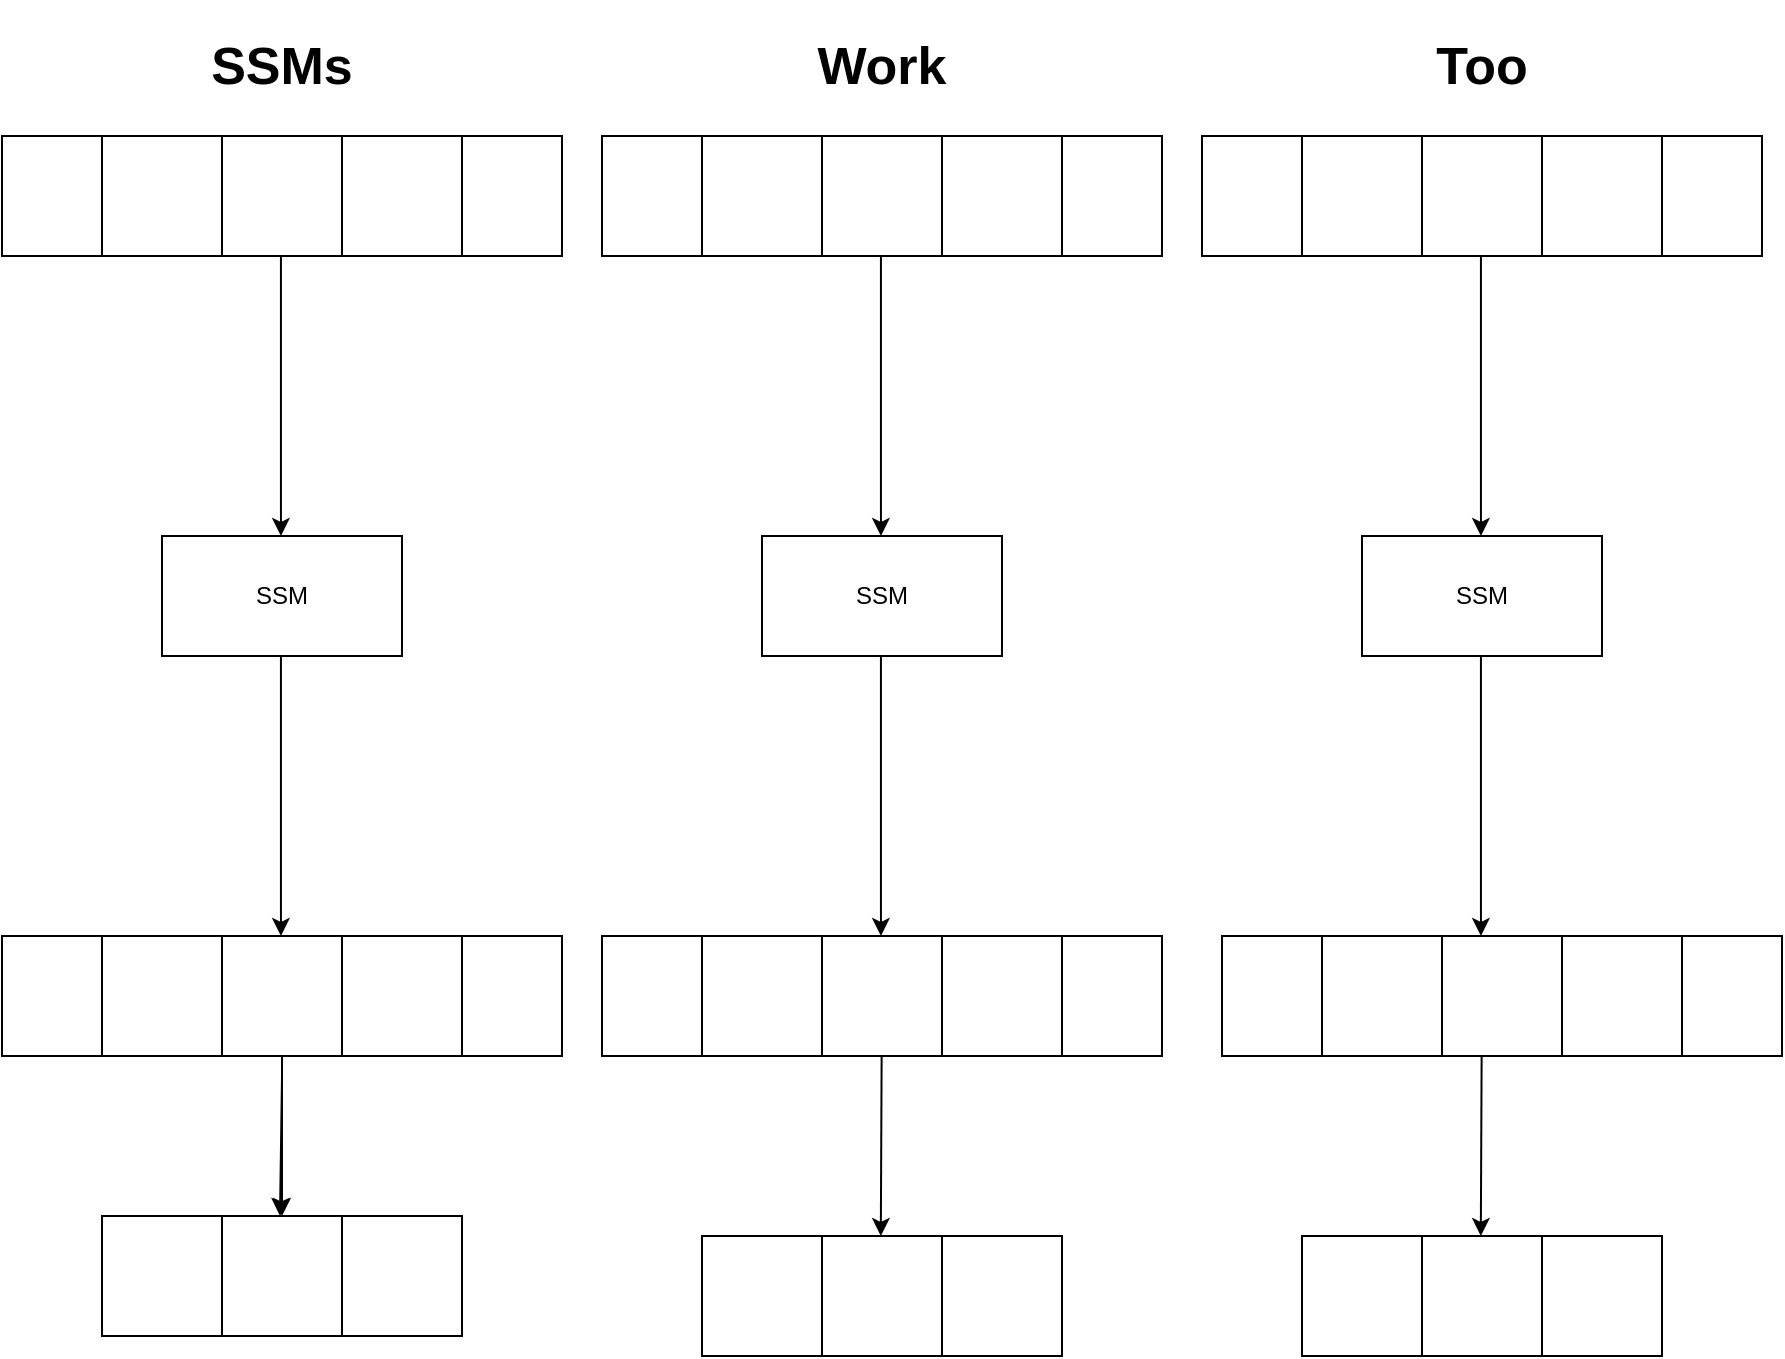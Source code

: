 <mxfile version="24.4.10" type="github">
  <diagram name="Page-1" id="rYwUWXW3T4NsigJ2j0Kv">
    <mxGraphModel dx="1909" dy="1015" grid="1" gridSize="10" guides="1" tooltips="1" connect="1" arrows="1" fold="1" page="1" pageScale="1" pageWidth="850" pageHeight="1100" math="0" shadow="0">
      <root>
        <mxCell id="0" />
        <mxCell id="1" parent="0" />
        <mxCell id="MuTptbMMQHXEwxV153Sm-2" value="" style="rounded=0;whiteSpace=wrap;html=1;" vertex="1" parent="1">
          <mxGeometry x="60" y="160" width="280" height="60" as="geometry" />
        </mxCell>
        <mxCell id="MuTptbMMQHXEwxV153Sm-5" value="" style="rounded=0;whiteSpace=wrap;html=1;" vertex="1" parent="1">
          <mxGeometry x="110" y="160" width="60" height="60" as="geometry" />
        </mxCell>
        <mxCell id="MuTptbMMQHXEwxV153Sm-6" value="" style="rounded=0;whiteSpace=wrap;html=1;" vertex="1" parent="1">
          <mxGeometry x="170" y="160" width="60" height="60" as="geometry" />
        </mxCell>
        <mxCell id="MuTptbMMQHXEwxV153Sm-7" value="" style="rounded=0;whiteSpace=wrap;html=1;" vertex="1" parent="1">
          <mxGeometry x="230" y="160" width="60" height="60" as="geometry" />
        </mxCell>
        <mxCell id="MuTptbMMQHXEwxV153Sm-16" value="" style="rounded=0;whiteSpace=wrap;html=1;" vertex="1" parent="1">
          <mxGeometry x="360" y="160" width="280" height="60" as="geometry" />
        </mxCell>
        <mxCell id="MuTptbMMQHXEwxV153Sm-17" value="" style="rounded=0;whiteSpace=wrap;html=1;" vertex="1" parent="1">
          <mxGeometry x="410" y="160" width="60" height="60" as="geometry" />
        </mxCell>
        <mxCell id="MuTptbMMQHXEwxV153Sm-18" value="" style="rounded=0;whiteSpace=wrap;html=1;" vertex="1" parent="1">
          <mxGeometry x="470" y="160" width="60" height="60" as="geometry" />
        </mxCell>
        <mxCell id="MuTptbMMQHXEwxV153Sm-19" value="" style="rounded=0;whiteSpace=wrap;html=1;" vertex="1" parent="1">
          <mxGeometry x="530" y="160" width="60" height="60" as="geometry" />
        </mxCell>
        <mxCell id="MuTptbMMQHXEwxV153Sm-20" value="" style="rounded=0;whiteSpace=wrap;html=1;" vertex="1" parent="1">
          <mxGeometry x="660" y="160" width="280" height="60" as="geometry" />
        </mxCell>
        <mxCell id="MuTptbMMQHXEwxV153Sm-21" value="" style="rounded=0;whiteSpace=wrap;html=1;" vertex="1" parent="1">
          <mxGeometry x="710" y="160" width="60" height="60" as="geometry" />
        </mxCell>
        <mxCell id="MuTptbMMQHXEwxV153Sm-22" value="" style="rounded=0;whiteSpace=wrap;html=1;" vertex="1" parent="1">
          <mxGeometry x="770" y="160" width="60" height="60" as="geometry" />
        </mxCell>
        <mxCell id="MuTptbMMQHXEwxV153Sm-23" value="" style="rounded=0;whiteSpace=wrap;html=1;" vertex="1" parent="1">
          <mxGeometry x="830" y="160" width="60" height="60" as="geometry" />
        </mxCell>
        <mxCell id="MuTptbMMQHXEwxV153Sm-24" value="" style="endArrow=classic;html=1;rounded=0;" edge="1" parent="1">
          <mxGeometry width="50" height="50" relative="1" as="geometry">
            <mxPoint x="199.47" y="220" as="sourcePoint" />
            <mxPoint x="199.47" y="360" as="targetPoint" />
          </mxGeometry>
        </mxCell>
        <mxCell id="MuTptbMMQHXEwxV153Sm-25" value="" style="endArrow=classic;html=1;rounded=0;" edge="1" parent="1">
          <mxGeometry width="50" height="50" relative="1" as="geometry">
            <mxPoint x="499.47" y="220" as="sourcePoint" />
            <mxPoint x="499.47" y="360" as="targetPoint" />
          </mxGeometry>
        </mxCell>
        <mxCell id="MuTptbMMQHXEwxV153Sm-26" value="" style="endArrow=classic;html=1;rounded=0;" edge="1" parent="1">
          <mxGeometry width="50" height="50" relative="1" as="geometry">
            <mxPoint x="799.47" y="220" as="sourcePoint" />
            <mxPoint x="799.47" y="360" as="targetPoint" />
          </mxGeometry>
        </mxCell>
        <mxCell id="MuTptbMMQHXEwxV153Sm-27" value="" style="rounded=0;whiteSpace=wrap;html=1;" vertex="1" parent="1">
          <mxGeometry x="140" y="360" width="120" height="60" as="geometry" />
        </mxCell>
        <mxCell id="MuTptbMMQHXEwxV153Sm-28" value="SSM" style="text;html=1;align=center;verticalAlign=middle;whiteSpace=wrap;rounded=0;" vertex="1" parent="1">
          <mxGeometry x="170" y="375" width="60" height="30" as="geometry" />
        </mxCell>
        <mxCell id="MuTptbMMQHXEwxV153Sm-29" value="" style="rounded=0;whiteSpace=wrap;html=1;" vertex="1" parent="1">
          <mxGeometry x="440" y="360" width="120" height="60" as="geometry" />
        </mxCell>
        <mxCell id="MuTptbMMQHXEwxV153Sm-30" value="SSM" style="text;html=1;align=center;verticalAlign=middle;whiteSpace=wrap;rounded=0;" vertex="1" parent="1">
          <mxGeometry x="470" y="375" width="60" height="30" as="geometry" />
        </mxCell>
        <mxCell id="MuTptbMMQHXEwxV153Sm-31" value="" style="rounded=0;whiteSpace=wrap;html=1;" vertex="1" parent="1">
          <mxGeometry x="740" y="360" width="120" height="60" as="geometry" />
        </mxCell>
        <mxCell id="MuTptbMMQHXEwxV153Sm-32" value="SSM" style="text;html=1;align=center;verticalAlign=middle;whiteSpace=wrap;rounded=0;" vertex="1" parent="1">
          <mxGeometry x="770" y="375" width="60" height="30" as="geometry" />
        </mxCell>
        <mxCell id="MuTptbMMQHXEwxV153Sm-33" value="" style="endArrow=classic;html=1;rounded=0;" edge="1" parent="1">
          <mxGeometry width="50" height="50" relative="1" as="geometry">
            <mxPoint x="199.47" y="420" as="sourcePoint" />
            <mxPoint x="199.47" y="560" as="targetPoint" />
          </mxGeometry>
        </mxCell>
        <mxCell id="MuTptbMMQHXEwxV153Sm-34" value="" style="endArrow=classic;html=1;rounded=0;" edge="1" parent="1">
          <mxGeometry width="50" height="50" relative="1" as="geometry">
            <mxPoint x="499.47" y="420" as="sourcePoint" />
            <mxPoint x="499.47" y="560" as="targetPoint" />
          </mxGeometry>
        </mxCell>
        <mxCell id="MuTptbMMQHXEwxV153Sm-35" value="" style="endArrow=classic;html=1;rounded=0;" edge="1" parent="1">
          <mxGeometry width="50" height="50" relative="1" as="geometry">
            <mxPoint x="799.47" y="420" as="sourcePoint" />
            <mxPoint x="799.47" y="560" as="targetPoint" />
          </mxGeometry>
        </mxCell>
        <mxCell id="MuTptbMMQHXEwxV153Sm-36" value="" style="rounded=0;whiteSpace=wrap;html=1;" vertex="1" parent="1">
          <mxGeometry x="60" y="560" width="280" height="60" as="geometry" />
        </mxCell>
        <mxCell id="MuTptbMMQHXEwxV153Sm-37" value="" style="rounded=0;whiteSpace=wrap;html=1;" vertex="1" parent="1">
          <mxGeometry x="110" y="560" width="60" height="60" as="geometry" />
        </mxCell>
        <mxCell id="MuTptbMMQHXEwxV153Sm-64" value="" style="edgeStyle=orthogonalEdgeStyle;rounded=0;orthogonalLoop=1;jettySize=auto;html=1;" edge="1" parent="1" source="MuTptbMMQHXEwxV153Sm-38" target="MuTptbMMQHXEwxV153Sm-53">
          <mxGeometry relative="1" as="geometry" />
        </mxCell>
        <mxCell id="MuTptbMMQHXEwxV153Sm-38" value="" style="rounded=0;whiteSpace=wrap;html=1;" vertex="1" parent="1">
          <mxGeometry x="170" y="560" width="60" height="60" as="geometry" />
        </mxCell>
        <mxCell id="MuTptbMMQHXEwxV153Sm-39" value="" style="rounded=0;whiteSpace=wrap;html=1;" vertex="1" parent="1">
          <mxGeometry x="230" y="560" width="60" height="60" as="geometry" />
        </mxCell>
        <mxCell id="MuTptbMMQHXEwxV153Sm-40" value="" style="rounded=0;whiteSpace=wrap;html=1;" vertex="1" parent="1">
          <mxGeometry x="360" y="560" width="280" height="60" as="geometry" />
        </mxCell>
        <mxCell id="MuTptbMMQHXEwxV153Sm-41" value="" style="rounded=0;whiteSpace=wrap;html=1;" vertex="1" parent="1">
          <mxGeometry x="410" y="560" width="60" height="60" as="geometry" />
        </mxCell>
        <mxCell id="MuTptbMMQHXEwxV153Sm-42" value="" style="rounded=0;whiteSpace=wrap;html=1;" vertex="1" parent="1">
          <mxGeometry x="470" y="560" width="60" height="60" as="geometry" />
        </mxCell>
        <mxCell id="MuTptbMMQHXEwxV153Sm-43" value="" style="rounded=0;whiteSpace=wrap;html=1;" vertex="1" parent="1">
          <mxGeometry x="530" y="560" width="60" height="60" as="geometry" />
        </mxCell>
        <mxCell id="MuTptbMMQHXEwxV153Sm-44" value="" style="rounded=0;whiteSpace=wrap;html=1;" vertex="1" parent="1">
          <mxGeometry x="670" y="560" width="280" height="60" as="geometry" />
        </mxCell>
        <mxCell id="MuTptbMMQHXEwxV153Sm-45" value="" style="rounded=0;whiteSpace=wrap;html=1;" vertex="1" parent="1">
          <mxGeometry x="720" y="560" width="60" height="60" as="geometry" />
        </mxCell>
        <mxCell id="MuTptbMMQHXEwxV153Sm-46" value="" style="rounded=0;whiteSpace=wrap;html=1;" vertex="1" parent="1">
          <mxGeometry x="780" y="560" width="60" height="60" as="geometry" />
        </mxCell>
        <mxCell id="MuTptbMMQHXEwxV153Sm-47" value="" style="rounded=0;whiteSpace=wrap;html=1;" vertex="1" parent="1">
          <mxGeometry x="840" y="560" width="60" height="60" as="geometry" />
        </mxCell>
        <mxCell id="MuTptbMMQHXEwxV153Sm-48" value="" style="endArrow=classic;html=1;rounded=0;" edge="1" parent="1">
          <mxGeometry width="50" height="50" relative="1" as="geometry">
            <mxPoint x="200" y="630" as="sourcePoint" />
            <mxPoint x="199" y="700" as="targetPoint" />
          </mxGeometry>
        </mxCell>
        <mxCell id="MuTptbMMQHXEwxV153Sm-49" value="" style="endArrow=classic;html=1;rounded=0;" edge="1" parent="1">
          <mxGeometry width="50" height="50" relative="1" as="geometry">
            <mxPoint x="499.82" y="620" as="sourcePoint" />
            <mxPoint x="499.41" y="710" as="targetPoint" />
          </mxGeometry>
        </mxCell>
        <mxCell id="MuTptbMMQHXEwxV153Sm-50" value="" style="endArrow=classic;html=1;rounded=0;" edge="1" parent="1">
          <mxGeometry width="50" height="50" relative="1" as="geometry">
            <mxPoint x="799.82" y="620" as="sourcePoint" />
            <mxPoint x="799.41" y="710" as="targetPoint" />
          </mxGeometry>
        </mxCell>
        <mxCell id="MuTptbMMQHXEwxV153Sm-51" value="" style="rounded=0;whiteSpace=wrap;html=1;" vertex="1" parent="1">
          <mxGeometry x="110" y="700" width="180" height="60" as="geometry" />
        </mxCell>
        <mxCell id="MuTptbMMQHXEwxV153Sm-52" value="" style="rounded=0;whiteSpace=wrap;html=1;" vertex="1" parent="1">
          <mxGeometry x="170" y="700" width="120" height="60" as="geometry" />
        </mxCell>
        <mxCell id="MuTptbMMQHXEwxV153Sm-53" value="" style="rounded=0;whiteSpace=wrap;html=1;" vertex="1" parent="1">
          <mxGeometry x="170" y="700" width="60" height="60" as="geometry" />
        </mxCell>
        <mxCell id="MuTptbMMQHXEwxV153Sm-54" value="" style="rounded=0;whiteSpace=wrap;html=1;" vertex="1" parent="1">
          <mxGeometry x="410" y="710" width="180" height="60" as="geometry" />
        </mxCell>
        <mxCell id="MuTptbMMQHXEwxV153Sm-55" value="" style="rounded=0;whiteSpace=wrap;html=1;" vertex="1" parent="1">
          <mxGeometry x="470" y="710" width="120" height="60" as="geometry" />
        </mxCell>
        <mxCell id="MuTptbMMQHXEwxV153Sm-56" value="" style="rounded=0;whiteSpace=wrap;html=1;" vertex="1" parent="1">
          <mxGeometry x="470" y="710" width="60" height="60" as="geometry" />
        </mxCell>
        <mxCell id="MuTptbMMQHXEwxV153Sm-57" value="" style="rounded=0;whiteSpace=wrap;html=1;" vertex="1" parent="1">
          <mxGeometry x="710" y="710" width="180" height="60" as="geometry" />
        </mxCell>
        <mxCell id="MuTptbMMQHXEwxV153Sm-58" value="" style="rounded=0;whiteSpace=wrap;html=1;" vertex="1" parent="1">
          <mxGeometry x="770" y="710" width="120" height="60" as="geometry" />
        </mxCell>
        <mxCell id="MuTptbMMQHXEwxV153Sm-59" value="" style="rounded=0;whiteSpace=wrap;html=1;" vertex="1" parent="1">
          <mxGeometry x="770" y="710" width="60" height="60" as="geometry" />
        </mxCell>
        <mxCell id="MuTptbMMQHXEwxV153Sm-60" value="&lt;h1 style=&quot;font-size: 26px;&quot;&gt;SSMs&lt;/h1&gt;" style="text;html=1;align=center;verticalAlign=middle;whiteSpace=wrap;rounded=0;" vertex="1" parent="1">
          <mxGeometry x="170" y="110" width="60" height="30" as="geometry" />
        </mxCell>
        <mxCell id="MuTptbMMQHXEwxV153Sm-61" value="&lt;h1 style=&quot;font-size: 25px;&quot;&gt;&lt;font style=&quot;font-size: 26px;&quot;&gt;Work&lt;/font&gt;&lt;/h1&gt;" style="text;html=1;align=center;verticalAlign=middle;whiteSpace=wrap;rounded=0;" vertex="1" parent="1">
          <mxGeometry x="470" y="110" width="60" height="30" as="geometry" />
        </mxCell>
        <mxCell id="MuTptbMMQHXEwxV153Sm-62" value="&lt;h1 style=&quot;font-size: 25px;&quot;&gt;&lt;font style=&quot;font-size: 26px;&quot;&gt;Too&lt;/font&gt;&lt;/h1&gt;" style="text;html=1;align=center;verticalAlign=middle;whiteSpace=wrap;rounded=0;" vertex="1" parent="1">
          <mxGeometry x="770" y="110" width="60" height="30" as="geometry" />
        </mxCell>
      </root>
    </mxGraphModel>
  </diagram>
</mxfile>
